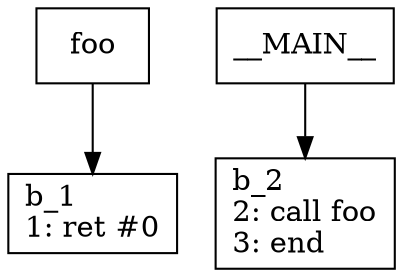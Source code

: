 digraph Computation {
node [shape=box];
foo -> b_1;
b_1 [label="b_1\l1: ret #0\l"]
__MAIN__ -> b_2;
b_2 [label="b_2\l2: call foo\l3: end\l"]
}